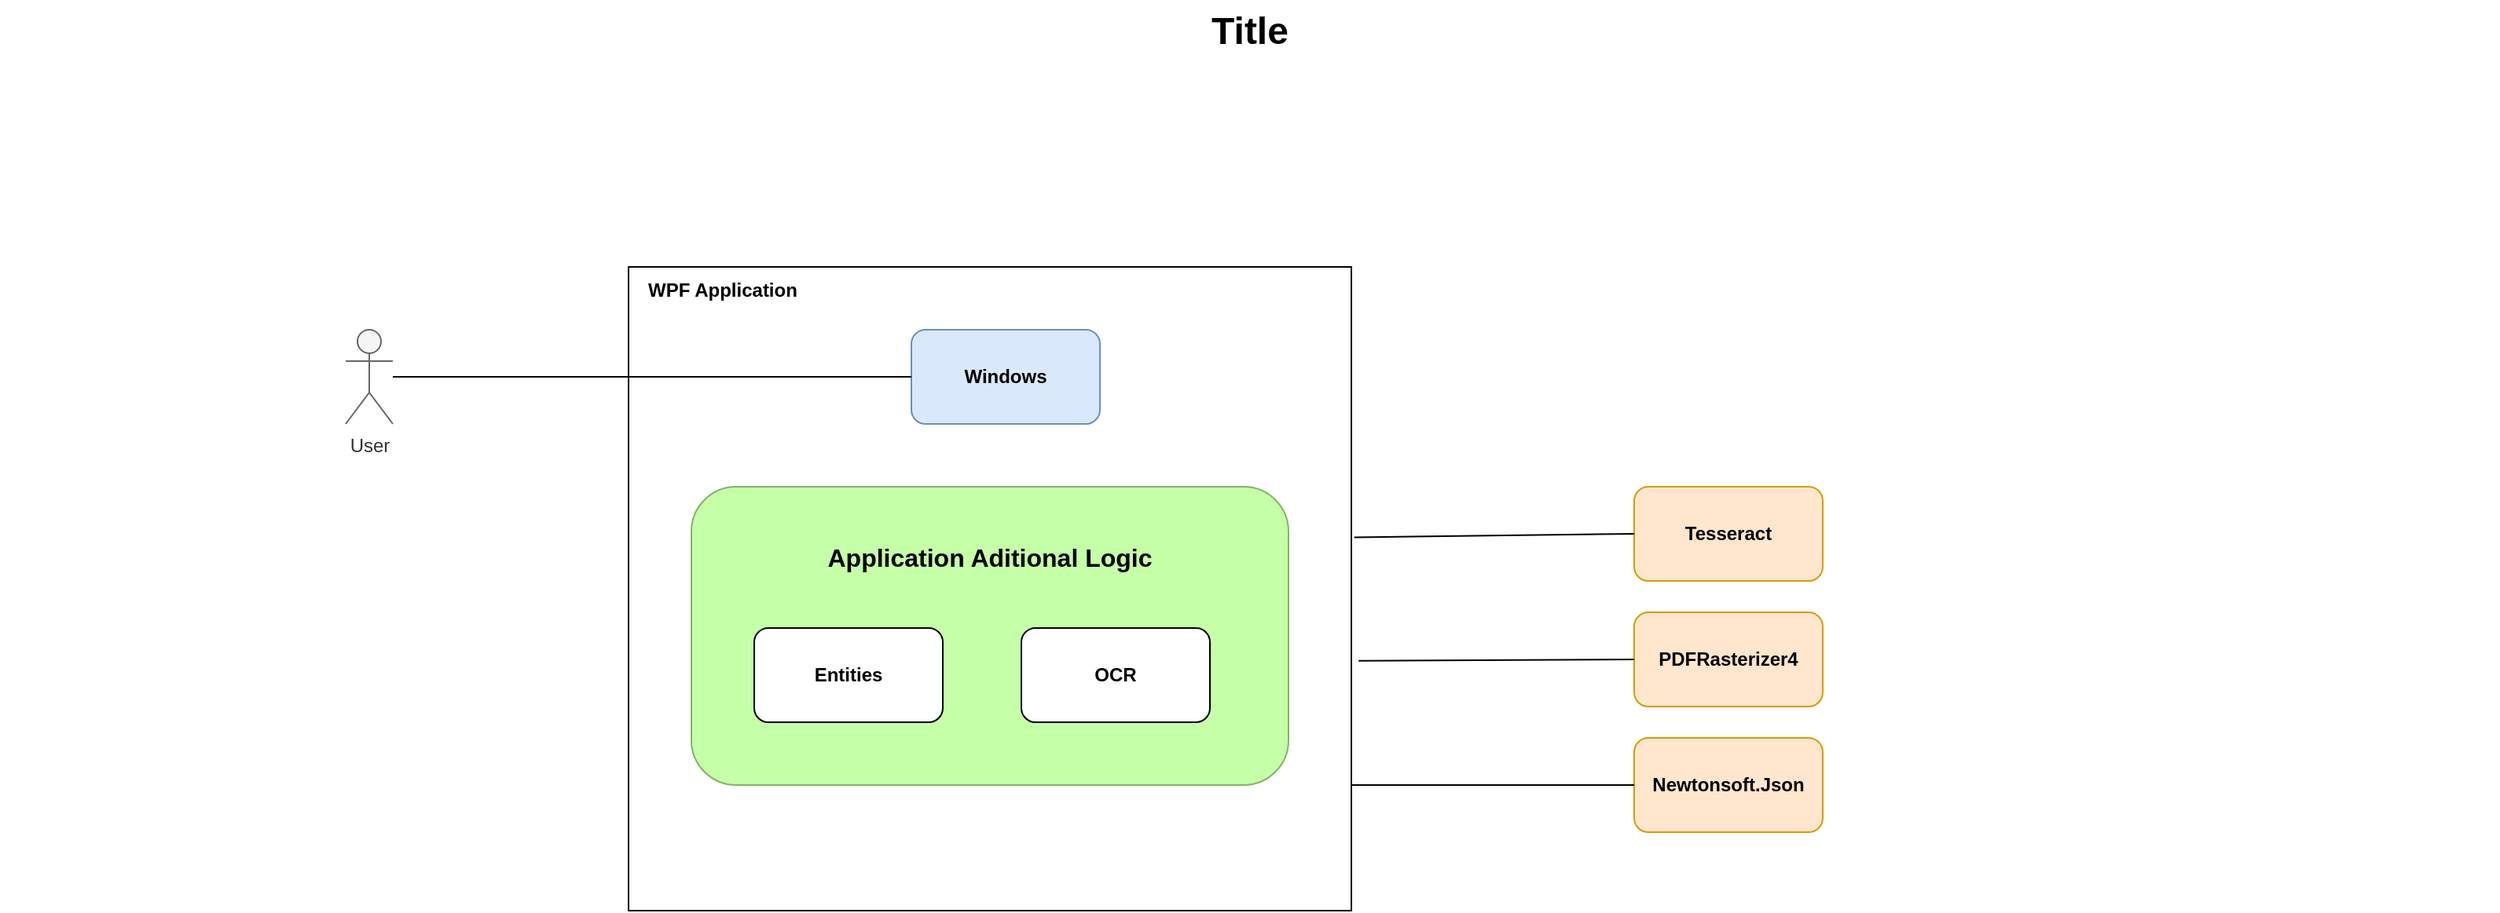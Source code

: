 <mxfile version="24.4.1" type="device">
  <diagram name="Page-1" id="74b105a0-9070-1c63-61bc-23e55f88626e">
    <mxGraphModel dx="1500" dy="757" grid="1" gridSize="10" guides="1" tooltips="1" connect="1" arrows="1" fold="1" page="1" pageScale="1.5" pageWidth="1169" pageHeight="826" background="none" math="0" shadow="0">
      <root>
        <mxCell id="0" style=";html=1;" />
        <mxCell id="1" style=";html=1;" parent="0" />
        <mxCell id="MouWvajNlCZjqvz80Uh1-17" value="" style="rounded=0;whiteSpace=wrap;html=1;" vertex="1" parent="1">
          <mxGeometry x="480" y="210" width="460" height="410" as="geometry" />
        </mxCell>
        <mxCell id="10b056a9c633e61c-30" value="Title" style="text;strokeColor=none;fillColor=none;html=1;fontSize=24;fontStyle=1;verticalAlign=middle;align=center;" parent="1" vertex="1">
          <mxGeometry x="80" y="40" width="1590" height="40" as="geometry" />
        </mxCell>
        <mxCell id="MouWvajNlCZjqvz80Uh1-2" value="Windows" style="rounded=1;whiteSpace=wrap;html=1;fontStyle=1;fillColor=#dae8fc;strokeColor=#6c8ebf;" vertex="1" parent="1">
          <mxGeometry x="660" y="250" width="120" height="60" as="geometry" />
        </mxCell>
        <mxCell id="MouWvajNlCZjqvz80Uh1-3" value="" style="rounded=1;whiteSpace=wrap;html=1;fillColor=#C5FFA8;strokeColor=#82b366;" vertex="1" parent="1">
          <mxGeometry x="520" y="350" width="380" height="190" as="geometry" />
        </mxCell>
        <mxCell id="MouWvajNlCZjqvz80Uh1-4" value="Application Aditional Logic" style="text;html=1;align=center;verticalAlign=middle;whiteSpace=wrap;rounded=0;fontStyle=1;fontSize=16;" vertex="1" parent="1">
          <mxGeometry x="595" y="380" width="230" height="30" as="geometry" />
        </mxCell>
        <mxCell id="MouWvajNlCZjqvz80Uh1-5" value="Entities" style="rounded=1;whiteSpace=wrap;html=1;fontStyle=1" vertex="1" parent="1">
          <mxGeometry x="560" y="440" width="120" height="60" as="geometry" />
        </mxCell>
        <mxCell id="MouWvajNlCZjqvz80Uh1-9" value="OCR" style="rounded=1;whiteSpace=wrap;html=1;fontStyle=1" vertex="1" parent="1">
          <mxGeometry x="730" y="440" width="120" height="60" as="geometry" />
        </mxCell>
        <mxCell id="MouWvajNlCZjqvz80Uh1-15" value="Tesseract" style="rounded=1;whiteSpace=wrap;html=1;fontStyle=1;fillColor=#ffe6cc;strokeColor=#d79b00;" vertex="1" parent="1">
          <mxGeometry x="1120" y="350" width="120" height="60" as="geometry" />
        </mxCell>
        <mxCell id="MouWvajNlCZjqvz80Uh1-16" value="PDFRasterizer4" style="rounded=1;whiteSpace=wrap;html=1;fontStyle=1;fillColor=#ffe6cc;strokeColor=#d79b00;" vertex="1" parent="1">
          <mxGeometry x="1120" y="430" width="120" height="60" as="geometry" />
        </mxCell>
        <mxCell id="MouWvajNlCZjqvz80Uh1-19" value="Newtonsoft.Json" style="rounded=1;whiteSpace=wrap;html=1;fontStyle=1;fillColor=#ffe6cc;strokeColor=#d79b00;" vertex="1" parent="1">
          <mxGeometry x="1120" y="510" width="120" height="60" as="geometry" />
        </mxCell>
        <mxCell id="MouWvajNlCZjqvz80Uh1-20" value="" style="endArrow=none;html=1;rounded=0;exitX=1.004;exitY=0.42;exitDx=0;exitDy=0;exitPerimeter=0;entryX=0;entryY=0.5;entryDx=0;entryDy=0;" edge="1" parent="1" source="MouWvajNlCZjqvz80Uh1-17" target="MouWvajNlCZjqvz80Uh1-15">
          <mxGeometry width="50" height="50" relative="1" as="geometry">
            <mxPoint x="1100" y="660" as="sourcePoint" />
            <mxPoint x="1150" y="610" as="targetPoint" />
          </mxGeometry>
        </mxCell>
        <mxCell id="MouWvajNlCZjqvz80Uh1-21" value="" style="endArrow=none;html=1;rounded=0;exitX=1.01;exitY=0.612;exitDx=0;exitDy=0;exitPerimeter=0;entryX=0;entryY=0.5;entryDx=0;entryDy=0;" edge="1" parent="1" source="MouWvajNlCZjqvz80Uh1-17" target="MouWvajNlCZjqvz80Uh1-16">
          <mxGeometry width="50" height="50" relative="1" as="geometry">
            <mxPoint x="1100" y="660" as="sourcePoint" />
            <mxPoint x="1150" y="610" as="targetPoint" />
          </mxGeometry>
        </mxCell>
        <mxCell id="MouWvajNlCZjqvz80Uh1-22" value="" style="endArrow=none;html=1;rounded=0;entryX=0;entryY=0.5;entryDx=0;entryDy=0;" edge="1" parent="1" target="MouWvajNlCZjqvz80Uh1-19">
          <mxGeometry width="50" height="50" relative="1" as="geometry">
            <mxPoint x="940" y="540" as="sourcePoint" />
            <mxPoint x="1150" y="610" as="targetPoint" />
          </mxGeometry>
        </mxCell>
        <mxCell id="MouWvajNlCZjqvz80Uh1-24" value="User" style="shape=umlActor;verticalLabelPosition=bottom;verticalAlign=top;html=1;outlineConnect=0;fillColor=#f5f5f5;strokeColor=#666666;fontColor=#333333;" vertex="1" parent="1">
          <mxGeometry x="300" y="250" width="30" height="60" as="geometry" />
        </mxCell>
        <mxCell id="MouWvajNlCZjqvz80Uh1-25" value="" style="endArrow=none;html=1;rounded=0;" edge="1" parent="1" source="MouWvajNlCZjqvz80Uh1-24" target="MouWvajNlCZjqvz80Uh1-2">
          <mxGeometry width="50" height="50" relative="1" as="geometry">
            <mxPoint x="840" y="520" as="sourcePoint" />
            <mxPoint x="890" y="470" as="targetPoint" />
          </mxGeometry>
        </mxCell>
        <mxCell id="MouWvajNlCZjqvz80Uh1-26" value="WPF Application" style="text;html=1;align=center;verticalAlign=middle;whiteSpace=wrap;rounded=0;fontStyle=1" vertex="1" parent="1">
          <mxGeometry x="480" y="210" width="120" height="30" as="geometry" />
        </mxCell>
      </root>
    </mxGraphModel>
  </diagram>
</mxfile>
